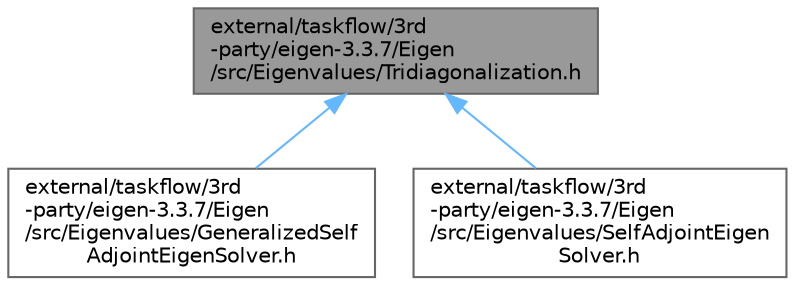 digraph "external/taskflow/3rd-party/eigen-3.3.7/Eigen/src/Eigenvalues/Tridiagonalization.h"
{
 // LATEX_PDF_SIZE
  bgcolor="transparent";
  edge [fontname=Helvetica,fontsize=10,labelfontname=Helvetica,labelfontsize=10];
  node [fontname=Helvetica,fontsize=10,shape=box,height=0.2,width=0.4];
  Node1 [id="Node000001",label="external/taskflow/3rd\l-party/eigen-3.3.7/Eigen\l/src/Eigenvalues/Tridiagonalization.h",height=0.2,width=0.4,color="gray40", fillcolor="grey60", style="filled", fontcolor="black",tooltip=" "];
  Node1 -> Node2 [id="edge1_Node000001_Node000002",dir="back",color="steelblue1",style="solid",tooltip=" "];
  Node2 [id="Node000002",label="external/taskflow/3rd\l-party/eigen-3.3.7/Eigen\l/src/Eigenvalues/GeneralizedSelf\lAdjointEigenSolver.h",height=0.2,width=0.4,color="grey40", fillcolor="white", style="filled",URL="$_generalized_self_adjoint_eigen_solver_8h.html",tooltip=" "];
  Node1 -> Node3 [id="edge2_Node000001_Node000003",dir="back",color="steelblue1",style="solid",tooltip=" "];
  Node3 [id="Node000003",label="external/taskflow/3rd\l-party/eigen-3.3.7/Eigen\l/src/Eigenvalues/SelfAdjointEigen\lSolver.h",height=0.2,width=0.4,color="grey40", fillcolor="white", style="filled",URL="$_self_adjoint_eigen_solver_8h.html",tooltip=" "];
}
